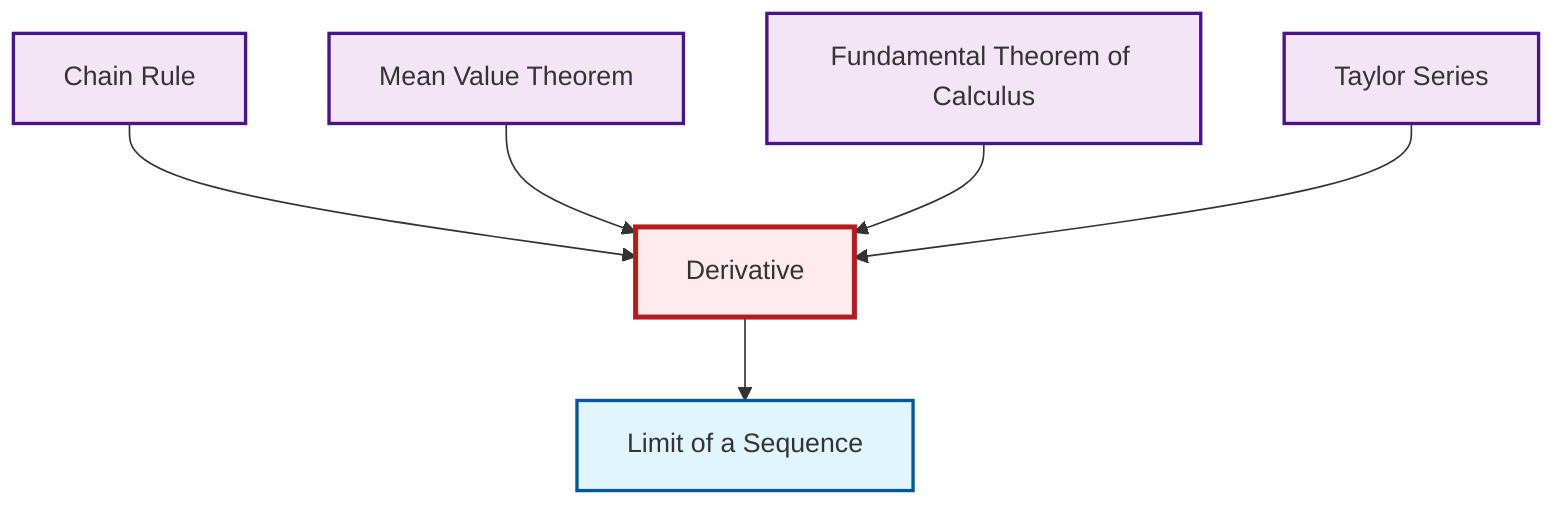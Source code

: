 graph TD
    classDef definition fill:#e1f5fe,stroke:#01579b,stroke-width:2px
    classDef theorem fill:#f3e5f5,stroke:#4a148c,stroke-width:2px
    classDef axiom fill:#fff3e0,stroke:#e65100,stroke-width:2px
    classDef example fill:#e8f5e9,stroke:#1b5e20,stroke-width:2px
    classDef current fill:#ffebee,stroke:#b71c1c,stroke-width:3px
    thm-taylor-series["Taylor Series"]:::theorem
    thm-mean-value["Mean Value Theorem"]:::theorem
    thm-fundamental-calculus["Fundamental Theorem of Calculus"]:::theorem
    def-limit["Limit of a Sequence"]:::definition
    thm-chain-rule["Chain Rule"]:::theorem
    def-derivative["Derivative"]:::definition
    thm-chain-rule --> def-derivative
    def-derivative --> def-limit
    thm-mean-value --> def-derivative
    thm-fundamental-calculus --> def-derivative
    thm-taylor-series --> def-derivative
    class def-derivative current